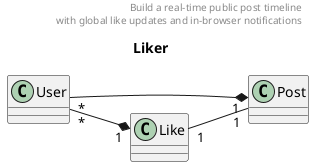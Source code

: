 @startuml
title Liker
header Build a real-time public post timeline\n with global like updates and in-browser notifications
left to right direction

class User
class Post
class Like

User "*" --* "1" Post
User "*" --* "1" Like
Like "1" -- "1" Post

@enduml